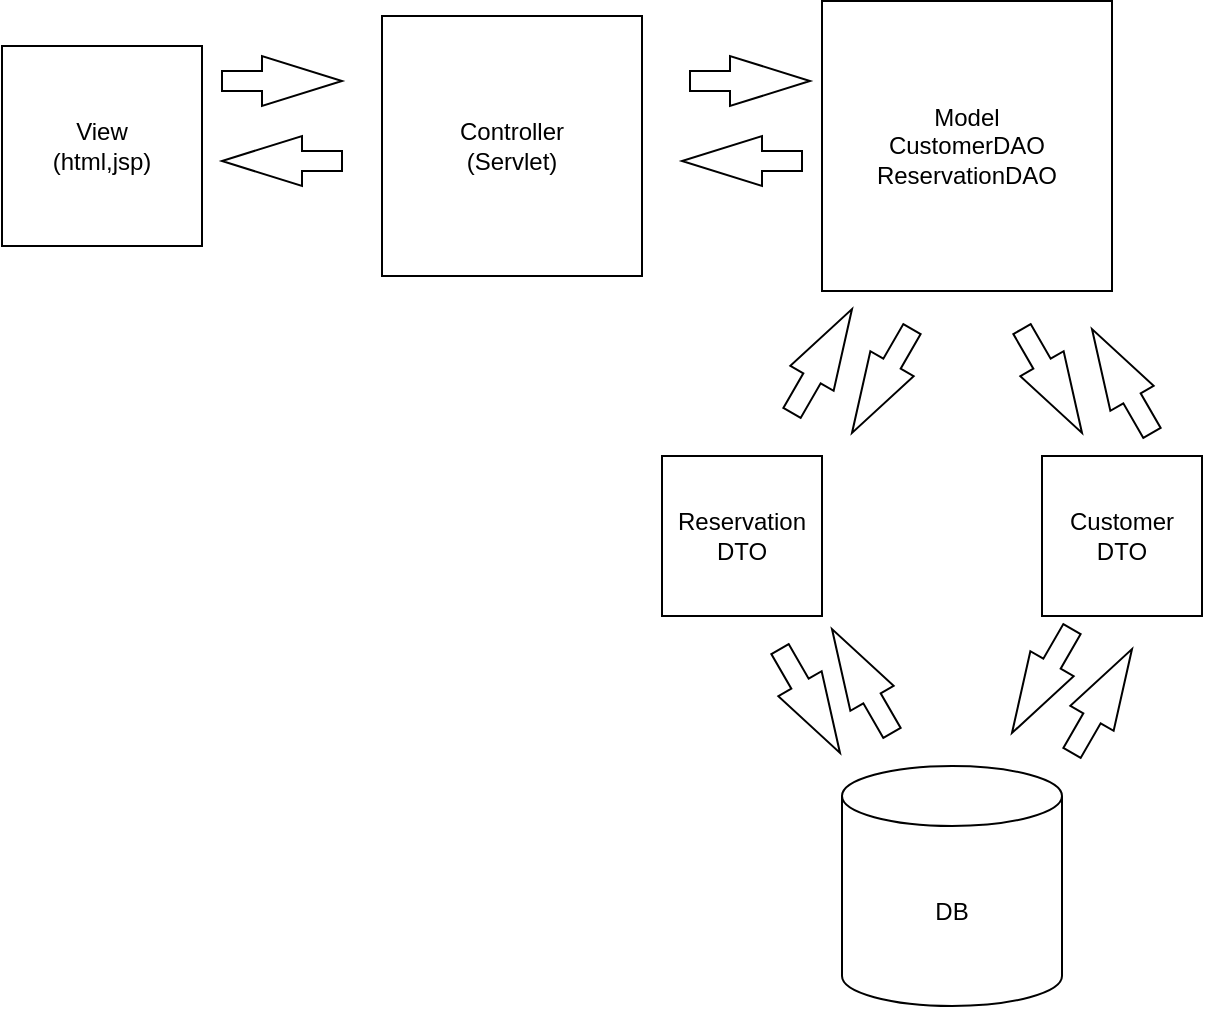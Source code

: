 <mxfile version="15.1.0" type="device"><diagram id="LqA0Un0bQhDf29ELxo1i" name="Page-1"><mxGraphModel dx="1038" dy="547" grid="1" gridSize="10" guides="1" tooltips="1" connect="1" arrows="1" fold="1" page="1" pageScale="1" pageWidth="827" pageHeight="1169" math="0" shadow="0"><root><mxCell id="0"/><mxCell id="1" parent="0"/><mxCell id="3_SvIkIgnaNnZkJlmHy2-1" value="Controller&lt;br&gt;(Servlet)" style="whiteSpace=wrap;html=1;aspect=fixed;" vertex="1" parent="1"><mxGeometry x="200" y="150" width="130" height="130" as="geometry"/></mxCell><mxCell id="3_SvIkIgnaNnZkJlmHy2-2" value="View&lt;br&gt;(html,jsp)" style="whiteSpace=wrap;html=1;aspect=fixed;" vertex="1" parent="1"><mxGeometry x="10" y="165" width="100" height="100" as="geometry"/></mxCell><mxCell id="3_SvIkIgnaNnZkJlmHy2-3" value="Model&lt;br&gt;CustomerDAO&lt;br&gt;ReservationDAO" style="whiteSpace=wrap;html=1;aspect=fixed;" vertex="1" parent="1"><mxGeometry x="420" y="142.5" width="145" height="145" as="geometry"/></mxCell><mxCell id="3_SvIkIgnaNnZkJlmHy2-4" value="DB" style="shape=cylinder3;whiteSpace=wrap;html=1;boundedLbl=1;backgroundOutline=1;size=15;" vertex="1" parent="1"><mxGeometry x="430" y="525" width="110" height="120" as="geometry"/></mxCell><mxCell id="3_SvIkIgnaNnZkJlmHy2-5" value="Customer&lt;br&gt;DTO" style="whiteSpace=wrap;html=1;aspect=fixed;" vertex="1" parent="1"><mxGeometry x="530" y="370" width="80" height="80" as="geometry"/></mxCell><mxCell id="3_SvIkIgnaNnZkJlmHy2-6" value="Reservation&lt;br&gt;DTO" style="whiteSpace=wrap;html=1;aspect=fixed;" vertex="1" parent="1"><mxGeometry x="340" y="370" width="80" height="80" as="geometry"/></mxCell><mxCell id="3_SvIkIgnaNnZkJlmHy2-12" value="" style="html=1;shadow=0;dashed=0;align=center;verticalAlign=middle;shape=mxgraph.arrows2.arrow;dy=0.6;dx=40;notch=0;" vertex="1" parent="1"><mxGeometry x="120" y="170" width="60" height="25" as="geometry"/></mxCell><mxCell id="3_SvIkIgnaNnZkJlmHy2-17" value="" style="html=1;shadow=0;dashed=0;align=center;verticalAlign=middle;shape=mxgraph.arrows2.arrow;dy=0.6;dx=40;notch=0;direction=west;" vertex="1" parent="1"><mxGeometry x="120" y="210" width="60" height="25" as="geometry"/></mxCell><mxCell id="3_SvIkIgnaNnZkJlmHy2-18" value="" style="html=1;shadow=0;dashed=0;align=center;verticalAlign=middle;shape=mxgraph.arrows2.arrow;dy=0.6;dx=40;notch=0;" vertex="1" parent="1"><mxGeometry x="354" y="170" width="60" height="25" as="geometry"/></mxCell><mxCell id="3_SvIkIgnaNnZkJlmHy2-19" value="" style="html=1;shadow=0;dashed=0;align=center;verticalAlign=middle;shape=mxgraph.arrows2.arrow;dy=0.6;dx=40;notch=0;direction=west;" vertex="1" parent="1"><mxGeometry x="350" y="210" width="60" height="25" as="geometry"/></mxCell><mxCell id="3_SvIkIgnaNnZkJlmHy2-20" value="" style="html=1;shadow=0;dashed=0;align=center;verticalAlign=middle;shape=mxgraph.arrows2.arrow;dy=0.6;dx=40;notch=0;direction=west;rotation=120;" vertex="1" parent="1"><mxGeometry x="390" y="310" width="60" height="25" as="geometry"/></mxCell><mxCell id="3_SvIkIgnaNnZkJlmHy2-22" value="" style="html=1;shadow=0;dashed=0;align=center;verticalAlign=middle;shape=mxgraph.arrows2.arrow;dy=0.6;dx=40;notch=0;direction=west;rotation=-60;" vertex="1" parent="1"><mxGeometry x="420" y="320" width="60" height="25" as="geometry"/></mxCell><mxCell id="3_SvIkIgnaNnZkJlmHy2-23" value="" style="html=1;shadow=0;dashed=0;align=center;verticalAlign=middle;shape=mxgraph.arrows2.arrow;dy=0.6;dx=40;notch=0;direction=west;rotation=60;" vertex="1" parent="1"><mxGeometry x="540" y="320" width="60" height="25" as="geometry"/></mxCell><mxCell id="3_SvIkIgnaNnZkJlmHy2-24" value="" style="html=1;shadow=0;dashed=0;align=center;verticalAlign=middle;shape=mxgraph.arrows2.arrow;dy=0.6;dx=40;notch=0;direction=west;rotation=-120;" vertex="1" parent="1"><mxGeometry x="505" y="320" width="60" height="25" as="geometry"/></mxCell><mxCell id="3_SvIkIgnaNnZkJlmHy2-25" value="" style="html=1;shadow=0;dashed=0;align=center;verticalAlign=middle;shape=mxgraph.arrows2.arrow;dy=0.6;dx=40;notch=0;direction=west;rotation=-120;" vertex="1" parent="1"><mxGeometry x="384" y="480" width="60" height="25" as="geometry"/></mxCell><mxCell id="3_SvIkIgnaNnZkJlmHy2-27" value="" style="html=1;shadow=0;dashed=0;align=center;verticalAlign=middle;shape=mxgraph.arrows2.arrow;dy=0.6;dx=40;notch=0;direction=west;rotation=60;" vertex="1" parent="1"><mxGeometry x="410" y="470" width="60" height="25" as="geometry"/></mxCell><mxCell id="3_SvIkIgnaNnZkJlmHy2-30" value="" style="html=1;shadow=0;dashed=0;align=center;verticalAlign=middle;shape=mxgraph.arrows2.arrow;dy=0.6;dx=40;notch=0;direction=west;rotation=120;" vertex="1" parent="1"><mxGeometry x="530" y="480" width="60" height="25" as="geometry"/></mxCell><mxCell id="3_SvIkIgnaNnZkJlmHy2-31" value="" style="html=1;shadow=0;dashed=0;align=center;verticalAlign=middle;shape=mxgraph.arrows2.arrow;dy=0.6;dx=40;notch=0;direction=west;rotation=-60;" vertex="1" parent="1"><mxGeometry x="500" y="470" width="60" height="25" as="geometry"/></mxCell></root></mxGraphModel></diagram></mxfile>